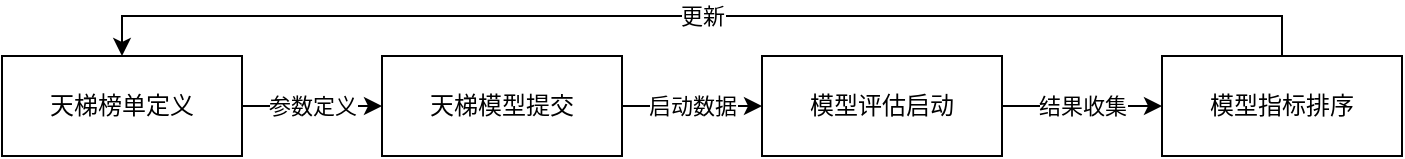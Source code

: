 <mxfile version="21.1.7" type="github">
  <diagram name="Page-1" id="O_GZbVM23Ai6w18Qgm05">
    <mxGraphModel dx="1369" dy="811" grid="1" gridSize="10" guides="1" tooltips="1" connect="1" arrows="1" fold="1" page="1" pageScale="1" pageWidth="827" pageHeight="1169" math="0" shadow="0">
      <root>
        <mxCell id="0" />
        <mxCell id="1" parent="0" />
        <mxCell id="vZFFe1RYfElN92TwC9cS-5" value="参数定义" style="edgeStyle=orthogonalEdgeStyle;rounded=0;orthogonalLoop=1;jettySize=auto;html=1;exitX=1;exitY=0.5;exitDx=0;exitDy=0;entryX=0;entryY=0.5;entryDx=0;entryDy=0;" edge="1" parent="1" source="vZFFe1RYfElN92TwC9cS-1" target="vZFFe1RYfElN92TwC9cS-2">
          <mxGeometry relative="1" as="geometry" />
        </mxCell>
        <mxCell id="vZFFe1RYfElN92TwC9cS-1" value="天梯榜单定义" style="rounded=0;whiteSpace=wrap;html=1;" vertex="1" parent="1">
          <mxGeometry x="40" y="270" width="120" height="50" as="geometry" />
        </mxCell>
        <mxCell id="vZFFe1RYfElN92TwC9cS-6" value="启动数据" style="edgeStyle=orthogonalEdgeStyle;rounded=0;orthogonalLoop=1;jettySize=auto;html=1;exitX=1;exitY=0.5;exitDx=0;exitDy=0;entryX=0;entryY=0.5;entryDx=0;entryDy=0;" edge="1" parent="1" source="vZFFe1RYfElN92TwC9cS-2" target="vZFFe1RYfElN92TwC9cS-3">
          <mxGeometry relative="1" as="geometry" />
        </mxCell>
        <mxCell id="vZFFe1RYfElN92TwC9cS-2" value="天梯模型提交" style="rounded=0;whiteSpace=wrap;html=1;" vertex="1" parent="1">
          <mxGeometry x="230" y="270" width="120" height="50" as="geometry" />
        </mxCell>
        <mxCell id="vZFFe1RYfElN92TwC9cS-7" value="结果收集" style="edgeStyle=orthogonalEdgeStyle;rounded=0;orthogonalLoop=1;jettySize=auto;html=1;exitX=1;exitY=0.5;exitDx=0;exitDy=0;entryX=0;entryY=0.5;entryDx=0;entryDy=0;" edge="1" parent="1" source="vZFFe1RYfElN92TwC9cS-3" target="vZFFe1RYfElN92TwC9cS-4">
          <mxGeometry relative="1" as="geometry" />
        </mxCell>
        <mxCell id="vZFFe1RYfElN92TwC9cS-3" value="模型评估启动" style="rounded=0;whiteSpace=wrap;html=1;" vertex="1" parent="1">
          <mxGeometry x="420" y="270" width="120" height="50" as="geometry" />
        </mxCell>
        <mxCell id="vZFFe1RYfElN92TwC9cS-8" style="edgeStyle=orthogonalEdgeStyle;rounded=0;orthogonalLoop=1;jettySize=auto;html=1;exitX=0.5;exitY=0;exitDx=0;exitDy=0;entryX=0.5;entryY=0;entryDx=0;entryDy=0;" edge="1" parent="1" source="vZFFe1RYfElN92TwC9cS-4" target="vZFFe1RYfElN92TwC9cS-1">
          <mxGeometry relative="1" as="geometry" />
        </mxCell>
        <mxCell id="vZFFe1RYfElN92TwC9cS-9" value="更新" style="edgeLabel;html=1;align=center;verticalAlign=middle;resizable=0;points=[];" vertex="1" connectable="0" parent="vZFFe1RYfElN92TwC9cS-8">
          <mxGeometry x="-0.115" relative="1" as="geometry">
            <mxPoint x="-36" as="offset" />
          </mxGeometry>
        </mxCell>
        <mxCell id="vZFFe1RYfElN92TwC9cS-4" value="模型指标排序" style="rounded=0;whiteSpace=wrap;html=1;" vertex="1" parent="1">
          <mxGeometry x="620" y="270" width="120" height="50" as="geometry" />
        </mxCell>
      </root>
    </mxGraphModel>
  </diagram>
</mxfile>
